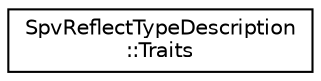 digraph "Graphical Class Hierarchy"
{
 // LATEX_PDF_SIZE
  edge [fontname="Helvetica",fontsize="10",labelfontname="Helvetica",labelfontsize="10"];
  node [fontname="Helvetica",fontsize="10",shape=record];
  rankdir="LR";
  Node0 [label="SpvReflectTypeDescription\l::Traits",height=0.2,width=0.4,color="black", fillcolor="white", style="filled",URL="$d9/d26/struct_spv_reflect_type_description_1_1_traits.htm",tooltip=" "];
}
